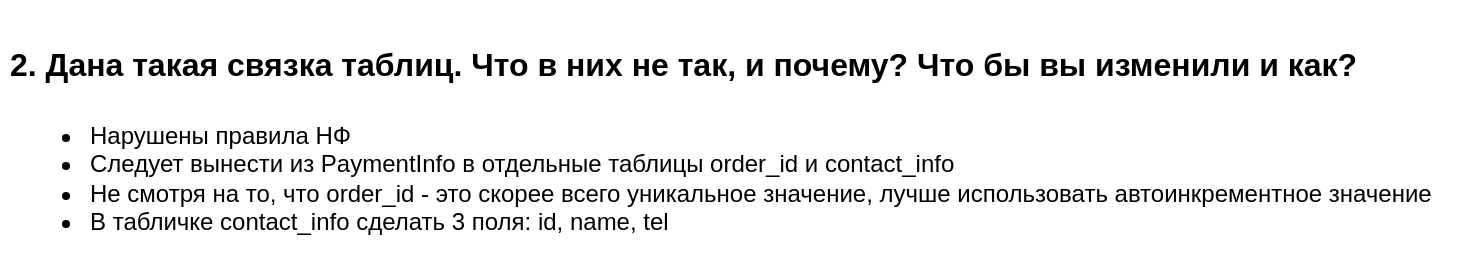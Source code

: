 <mxfile version="18.0.6" type="device"><diagram id="dWZmLF0kx7EFLIDZ12RG" name="Page-1"><mxGraphModel dx="688" dy="345" grid="1" gridSize="10" guides="1" tooltips="1" connect="1" arrows="1" fold="1" page="1" pageScale="1" pageWidth="827" pageHeight="1169" math="0" shadow="0"><root><mxCell id="0"/><mxCell id="1" parent="0"/><mxCell id="ka979hHjzmyOj7SNoxdO-1" value="&lt;h1&gt;&lt;span style=&quot;font-size: 12pt; font-family: Arial;&quot; data-sheets-userformat=&quot;{&amp;quot;2&amp;quot;:25089,&amp;quot;3&amp;quot;:{&amp;quot;1&amp;quot;:0},&amp;quot;12&amp;quot;:0,&amp;quot;16&amp;quot;:12,&amp;quot;17&amp;quot;:1}&quot; data-sheets-value=&quot;{&amp;quot;1&amp;quot;:2,&amp;quot;2&amp;quot;:&amp;quot;2. Дана такая связка таблиц. Что в них не так, и почему? Что бы вы изменили и как?&amp;quot;}&quot;&gt;2. Дана такая связка таблиц. Что в них не так, и почему? Что бы вы изменили и как?&lt;/span&gt;&lt;br&gt;&lt;/h1&gt;&lt;p&gt;&lt;/p&gt;&lt;ul&gt;&lt;li&gt;Нарушены правила НФ&lt;/li&gt;&lt;li&gt;Следует вынести из PaymentInfo в отдельные таблицы order_id и contact_info&lt;/li&gt;&lt;li&gt;Не смотря на то, что order_id - это скорее всего уникальное значение, лучше использовать автоинкрементное значение&lt;/li&gt;&lt;li&gt;В табличке contact_info сделать 3 поля: id, name, tel&lt;/li&gt;&lt;/ul&gt;&lt;p&gt;&lt;/p&gt;" style="text;html=1;strokeColor=none;fillColor=none;spacing=5;spacingTop=-20;whiteSpace=wrap;overflow=hidden;rounded=0;" vertex="1" parent="1"><mxGeometry x="30" y="10" width="740" height="120" as="geometry"/></mxCell></root></mxGraphModel></diagram></mxfile>